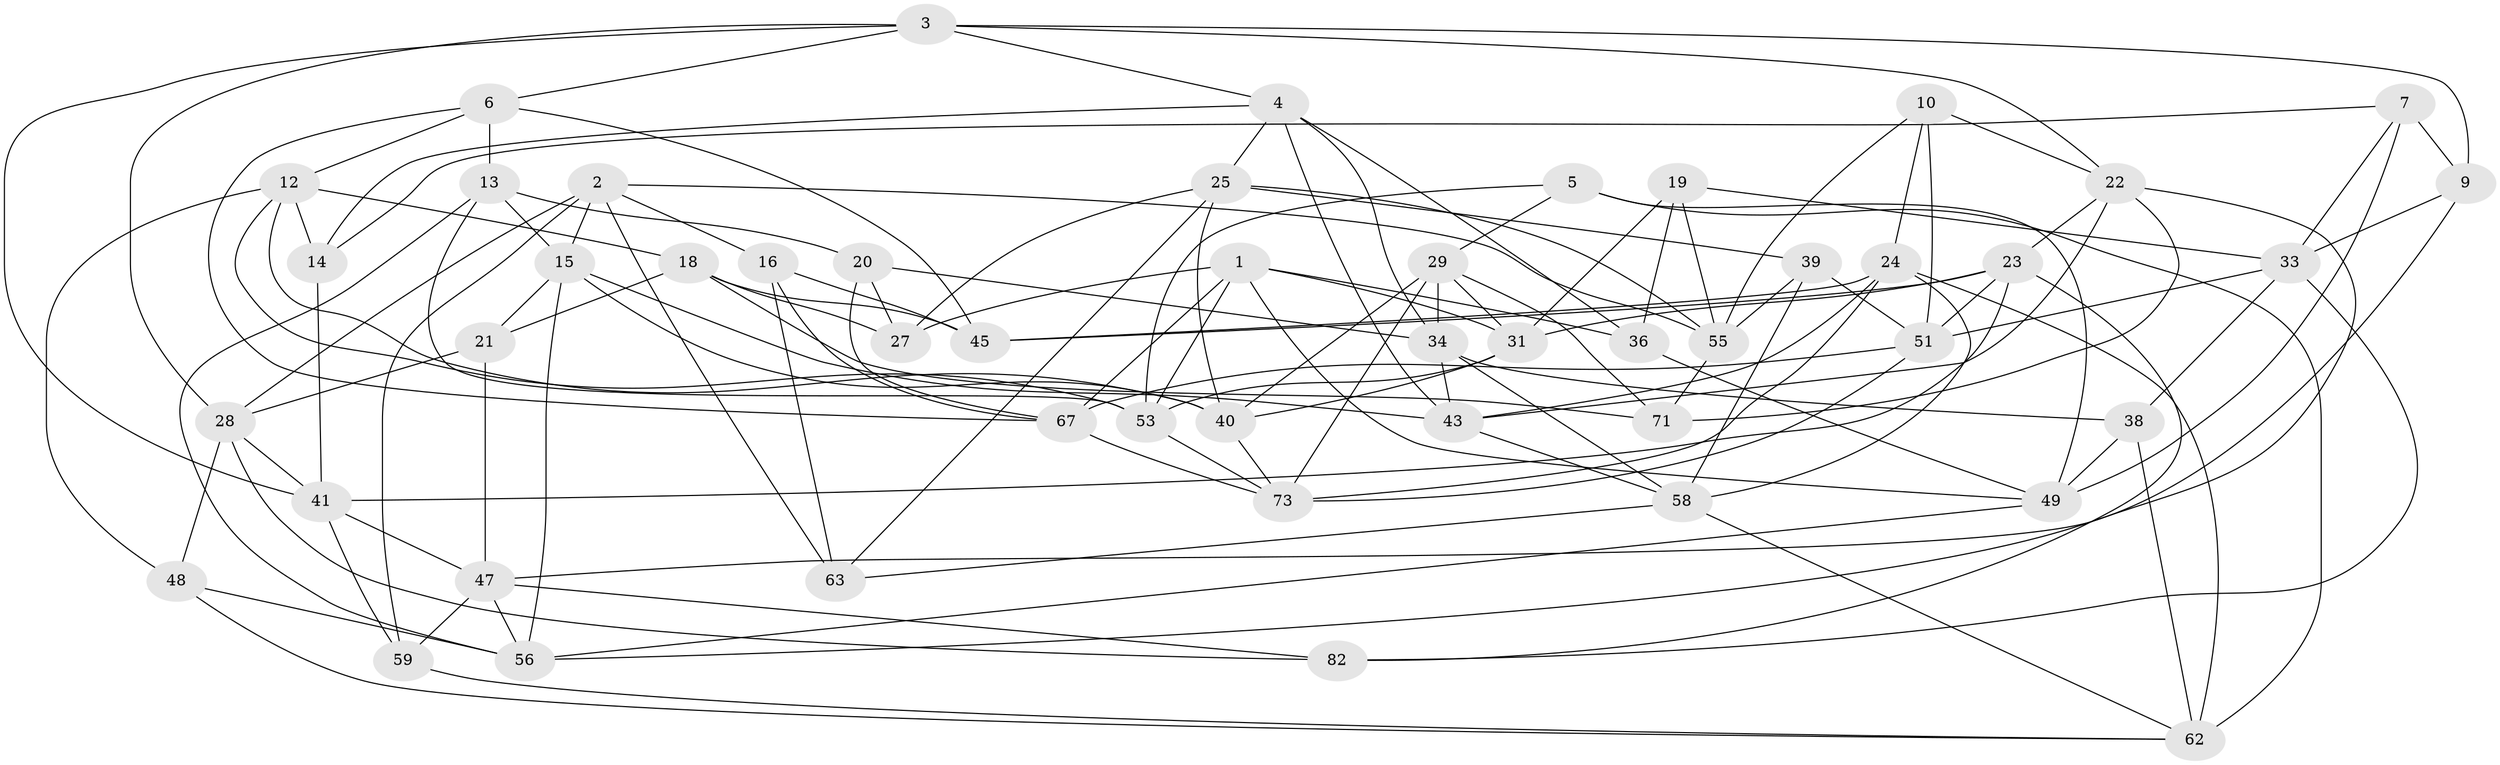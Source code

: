 // Generated by graph-tools (version 1.1) at 2025/52/02/27/25 19:52:34]
// undirected, 50 vertices, 130 edges
graph export_dot {
graph [start="1"]
  node [color=gray90,style=filled];
  1 [super="+8"];
  2 [super="+30"];
  3 [super="+32"];
  4 [super="+54"];
  5;
  6 [super="+11"];
  7 [super="+17"];
  9 [super="+75"];
  10;
  12 [super="+64"];
  13 [super="+42"];
  14;
  15 [super="+26"];
  16;
  18 [super="+35"];
  19;
  20;
  21;
  22 [super="+44"];
  23 [super="+46"];
  24 [super="+70"];
  25 [super="+78"];
  27;
  28 [super="+50"];
  29 [super="+77"];
  31 [super="+80"];
  33 [super="+66"];
  34 [super="+37"];
  36;
  38;
  39;
  40 [super="+79"];
  41 [super="+52"];
  43 [super="+57"];
  45 [super="+76"];
  47 [super="+69"];
  48;
  49 [super="+65"];
  51 [super="+68"];
  53 [super="+72"];
  55 [super="+83"];
  56 [super="+60"];
  58 [super="+61"];
  59;
  62 [super="+74"];
  63;
  67 [super="+81"];
  71;
  73 [super="+84"];
  82;
  1 -- 27;
  1 -- 31;
  1 -- 36;
  1 -- 53;
  1 -- 49;
  1 -- 67;
  2 -- 63;
  2 -- 59;
  2 -- 16;
  2 -- 28;
  2 -- 55;
  2 -- 15;
  3 -- 4;
  3 -- 6;
  3 -- 28;
  3 -- 9;
  3 -- 22;
  3 -- 41;
  4 -- 36;
  4 -- 43;
  4 -- 14;
  4 -- 34;
  4 -- 25;
  5 -- 49;
  5 -- 53;
  5 -- 62;
  5 -- 29;
  6 -- 13 [weight=2];
  6 -- 12;
  6 -- 45;
  6 -- 67;
  7 -- 9 [weight=3];
  7 -- 14;
  7 -- 33;
  7 -- 49;
  9 -- 47;
  9 -- 33;
  10 -- 51;
  10 -- 24;
  10 -- 22;
  10 -- 55;
  12 -- 40;
  12 -- 18;
  12 -- 48;
  12 -- 53;
  12 -- 14;
  13 -- 56;
  13 -- 20;
  13 -- 53;
  13 -- 15;
  14 -- 41;
  15 -- 56;
  15 -- 40;
  15 -- 43;
  15 -- 21;
  16 -- 45;
  16 -- 63;
  16 -- 67;
  18 -- 21;
  18 -- 45 [weight=2];
  18 -- 27;
  18 -- 71;
  19 -- 36;
  19 -- 33;
  19 -- 55;
  19 -- 31;
  20 -- 34;
  20 -- 27;
  20 -- 67;
  21 -- 47;
  21 -- 28;
  22 -- 71;
  22 -- 56;
  22 -- 43;
  22 -- 23;
  23 -- 45;
  23 -- 82;
  23 -- 51;
  23 -- 41;
  23 -- 31;
  24 -- 73;
  24 -- 45;
  24 -- 62;
  24 -- 43;
  24 -- 58;
  25 -- 63;
  25 -- 39;
  25 -- 27;
  25 -- 40;
  25 -- 55;
  28 -- 48;
  28 -- 82;
  28 -- 41;
  29 -- 71;
  29 -- 73;
  29 -- 34;
  29 -- 40;
  29 -- 31;
  31 -- 40;
  31 -- 53;
  33 -- 51;
  33 -- 38;
  33 -- 82;
  34 -- 38;
  34 -- 43;
  34 -- 58;
  36 -- 49;
  38 -- 62;
  38 -- 49;
  39 -- 55;
  39 -- 58;
  39 -- 51;
  40 -- 73;
  41 -- 59;
  41 -- 47;
  43 -- 58;
  47 -- 59;
  47 -- 56;
  47 -- 82;
  48 -- 56;
  48 -- 62;
  49 -- 56;
  51 -- 67;
  51 -- 73;
  53 -- 73;
  55 -- 71;
  58 -- 62;
  58 -- 63;
  59 -- 62;
  67 -- 73;
}
